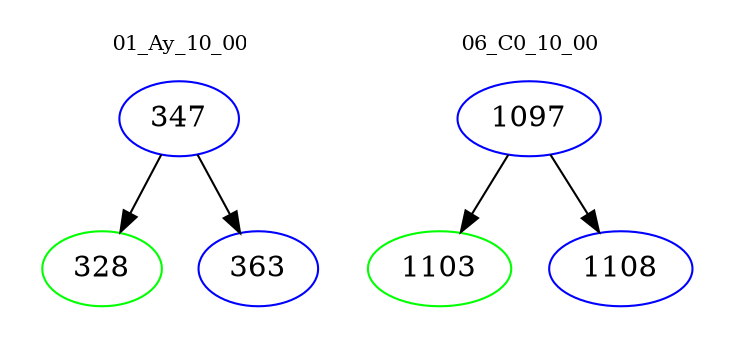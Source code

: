digraph{
subgraph cluster_0 {
color = white
label = "01_Ay_10_00";
fontsize=10;
T0_347 [label="347", color="blue"]
T0_347 -> T0_328 [color="black"]
T0_328 [label="328", color="green"]
T0_347 -> T0_363 [color="black"]
T0_363 [label="363", color="blue"]
}
subgraph cluster_1 {
color = white
label = "06_C0_10_00";
fontsize=10;
T1_1097 [label="1097", color="blue"]
T1_1097 -> T1_1103 [color="black"]
T1_1103 [label="1103", color="green"]
T1_1097 -> T1_1108 [color="black"]
T1_1108 [label="1108", color="blue"]
}
}
